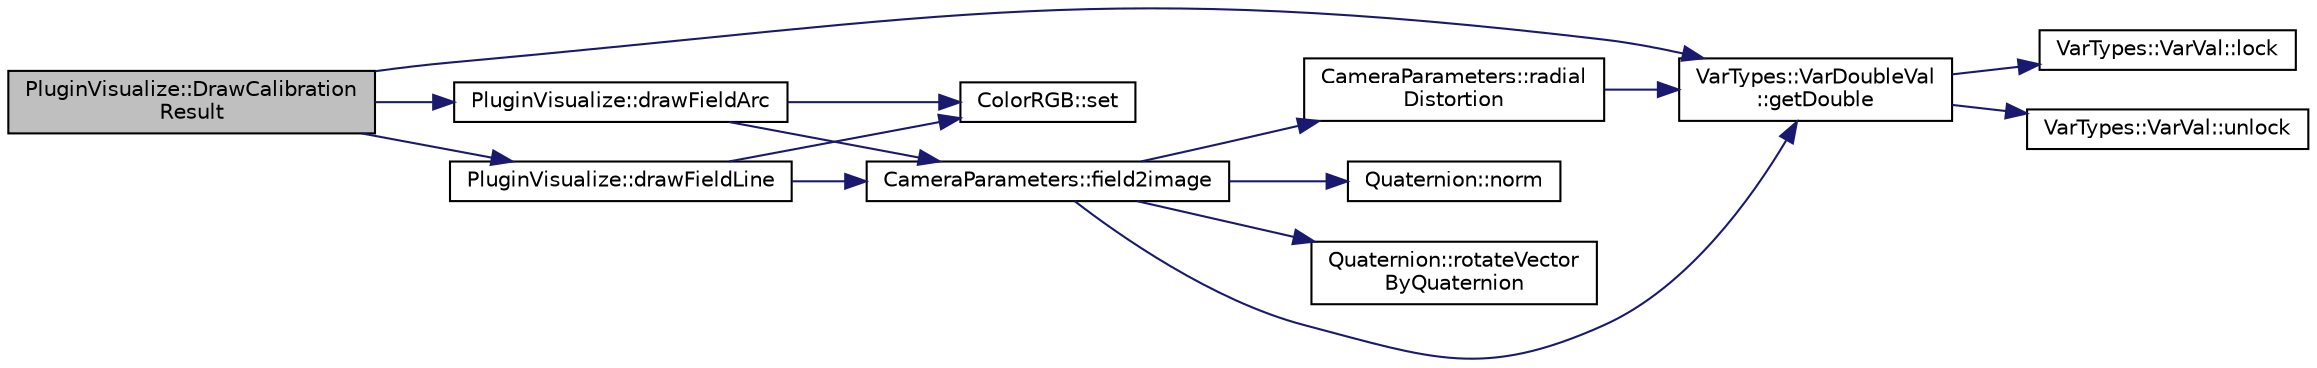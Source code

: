 digraph "PluginVisualize::DrawCalibrationResult"
{
 // INTERACTIVE_SVG=YES
  edge [fontname="Helvetica",fontsize="10",labelfontname="Helvetica",labelfontsize="10"];
  node [fontname="Helvetica",fontsize="10",shape=record];
  rankdir="LR";
  Node1 [label="PluginVisualize::DrawCalibration\lResult",height=0.2,width=0.4,color="black", fillcolor="grey75", style="filled", fontcolor="black"];
  Node1 -> Node2 [color="midnightblue",fontsize="10",style="solid",fontname="Helvetica"];
  Node2 [label="PluginVisualize::drawFieldArc",height=0.2,width=0.4,color="black", fillcolor="white", style="filled",URL="$db/d09/class_plugin_visualize.html#aa62140a2625c54efc923f6226a5f2f84"];
  Node2 -> Node3 [color="midnightblue",fontsize="10",style="solid",fontname="Helvetica"];
  Node3 [label="CameraParameters::field2image",height=0.2,width=0.4,color="black", fillcolor="white", style="filled",URL="$d7/df2/class_camera_parameters.html#a85837279d40b7d7ead7805c54c0edeee"];
  Node3 -> Node4 [color="midnightblue",fontsize="10",style="solid",fontname="Helvetica"];
  Node4 [label="VarTypes::VarDoubleVal\l::getDouble",height=0.2,width=0.4,color="black", fillcolor="white", style="filled",URL="$db/d0f/class_var_types_1_1_var_double_val.html#aa5c9acfc3658e012d84481b9292a0b12",tooltip="get the value of this data-type "];
  Node4 -> Node5 [color="midnightblue",fontsize="10",style="solid",fontname="Helvetica"];
  Node5 [label="VarTypes::VarVal::lock",height=0.2,width=0.4,color="black", fillcolor="white", style="filled",URL="$d6/de8/class_var_types_1_1_var_val.html#a687df377b593f5ab5ac0b26d22728d4a"];
  Node4 -> Node6 [color="midnightblue",fontsize="10",style="solid",fontname="Helvetica"];
  Node6 [label="VarTypes::VarVal::unlock",height=0.2,width=0.4,color="black", fillcolor="white", style="filled",URL="$d6/de8/class_var_types_1_1_var_val.html#a6f1d886beb58366ce6c157b224ff26f8"];
  Node3 -> Node7 [color="midnightblue",fontsize="10",style="solid",fontname="Helvetica"];
  Node7 [label="Quaternion::norm",height=0.2,width=0.4,color="black", fillcolor="white", style="filled",URL="$dc/de3/class_quaternion.html#a20fe03fa607e61bc318925cf90b735d6"];
  Node3 -> Node8 [color="midnightblue",fontsize="10",style="solid",fontname="Helvetica"];
  Node8 [label="CameraParameters::radial\lDistortion",height=0.2,width=0.4,color="black", fillcolor="white", style="filled",URL="$d7/df2/class_camera_parameters.html#a83ed4149e93ebdc21798b6b170fabf80"];
  Node8 -> Node4 [color="midnightblue",fontsize="10",style="solid",fontname="Helvetica"];
  Node3 -> Node9 [color="midnightblue",fontsize="10",style="solid",fontname="Helvetica"];
  Node9 [label="Quaternion::rotateVector\lByQuaternion",height=0.2,width=0.4,color="black", fillcolor="white", style="filled",URL="$dc/de3/class_quaternion.html#ad8066194132551d2c8e8a71096b0d1db"];
  Node2 -> Node10 [color="midnightblue",fontsize="10",style="solid",fontname="Helvetica"];
  Node10 [label="ColorRGB::set",height=0.2,width=0.4,color="black", fillcolor="white", style="filled",URL="$d7/dff/class_color_r_g_b.html#ad81090771fc88f83d08f65b69ccc2d83"];
  Node1 -> Node11 [color="midnightblue",fontsize="10",style="solid",fontname="Helvetica"];
  Node11 [label="PluginVisualize::drawFieldLine",height=0.2,width=0.4,color="black", fillcolor="white", style="filled",URL="$db/d09/class_plugin_visualize.html#a05ab81cf53984e18ff63c06db13b9e35"];
  Node11 -> Node3 [color="midnightblue",fontsize="10",style="solid",fontname="Helvetica"];
  Node11 -> Node10 [color="midnightblue",fontsize="10",style="solid",fontname="Helvetica"];
  Node1 -> Node4 [color="midnightblue",fontsize="10",style="solid",fontname="Helvetica"];
}
